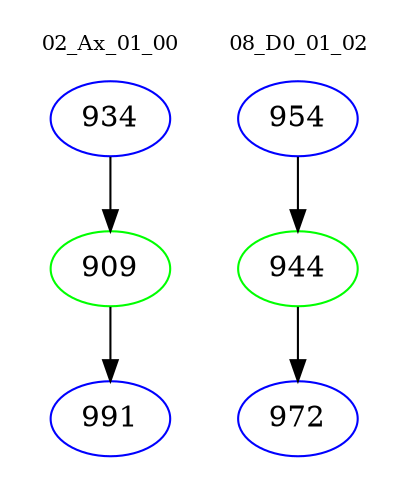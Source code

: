 digraph{
subgraph cluster_0 {
color = white
label = "02_Ax_01_00";
fontsize=10;
T0_934 [label="934", color="blue"]
T0_934 -> T0_909 [color="black"]
T0_909 [label="909", color="green"]
T0_909 -> T0_991 [color="black"]
T0_991 [label="991", color="blue"]
}
subgraph cluster_1 {
color = white
label = "08_D0_01_02";
fontsize=10;
T1_954 [label="954", color="blue"]
T1_954 -> T1_944 [color="black"]
T1_944 [label="944", color="green"]
T1_944 -> T1_972 [color="black"]
T1_972 [label="972", color="blue"]
}
}
